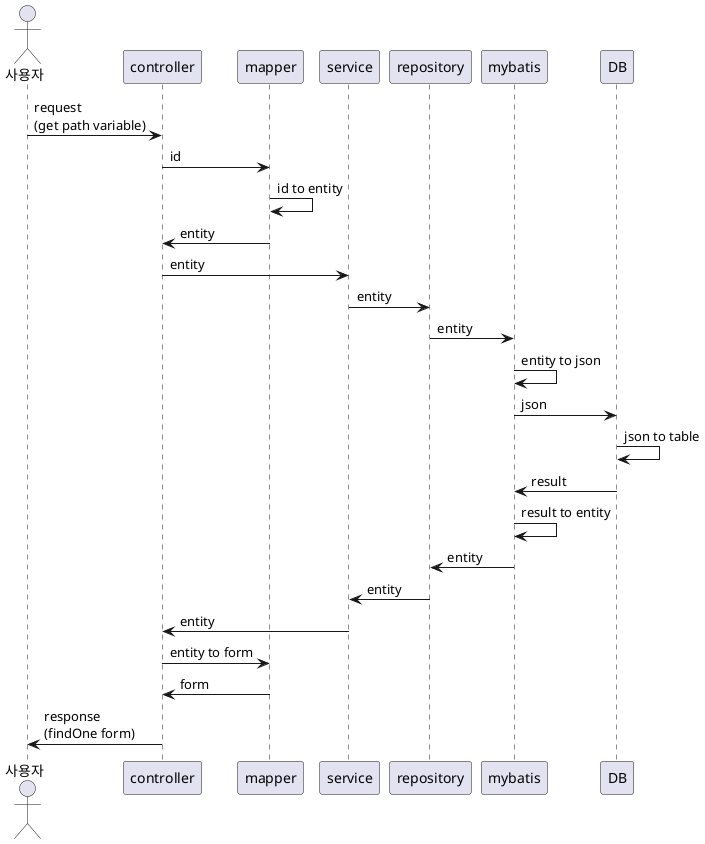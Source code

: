 @startuml
actor 사용자
사용자 -> controller : request\n(get path variable)
controller -> mapper : id
mapper -> mapper : id to entity
mapper -> controller : entity
controller -> service : entity
service -> repository : entity
repository -> mybatis : entity
mybatis -> mybatis : entity to json
mybatis -> DB : json
DB -> DB : json to table
DB -> mybatis : result
mybatis -> mybatis : result to entity
mybatis -> repository : entity
repository -> service : entity
service -> controller : entity
controller -> mapper : entity to form
mapper -> controller : form
controller -> 사용자 : response\n(findOne form)
@enduml

